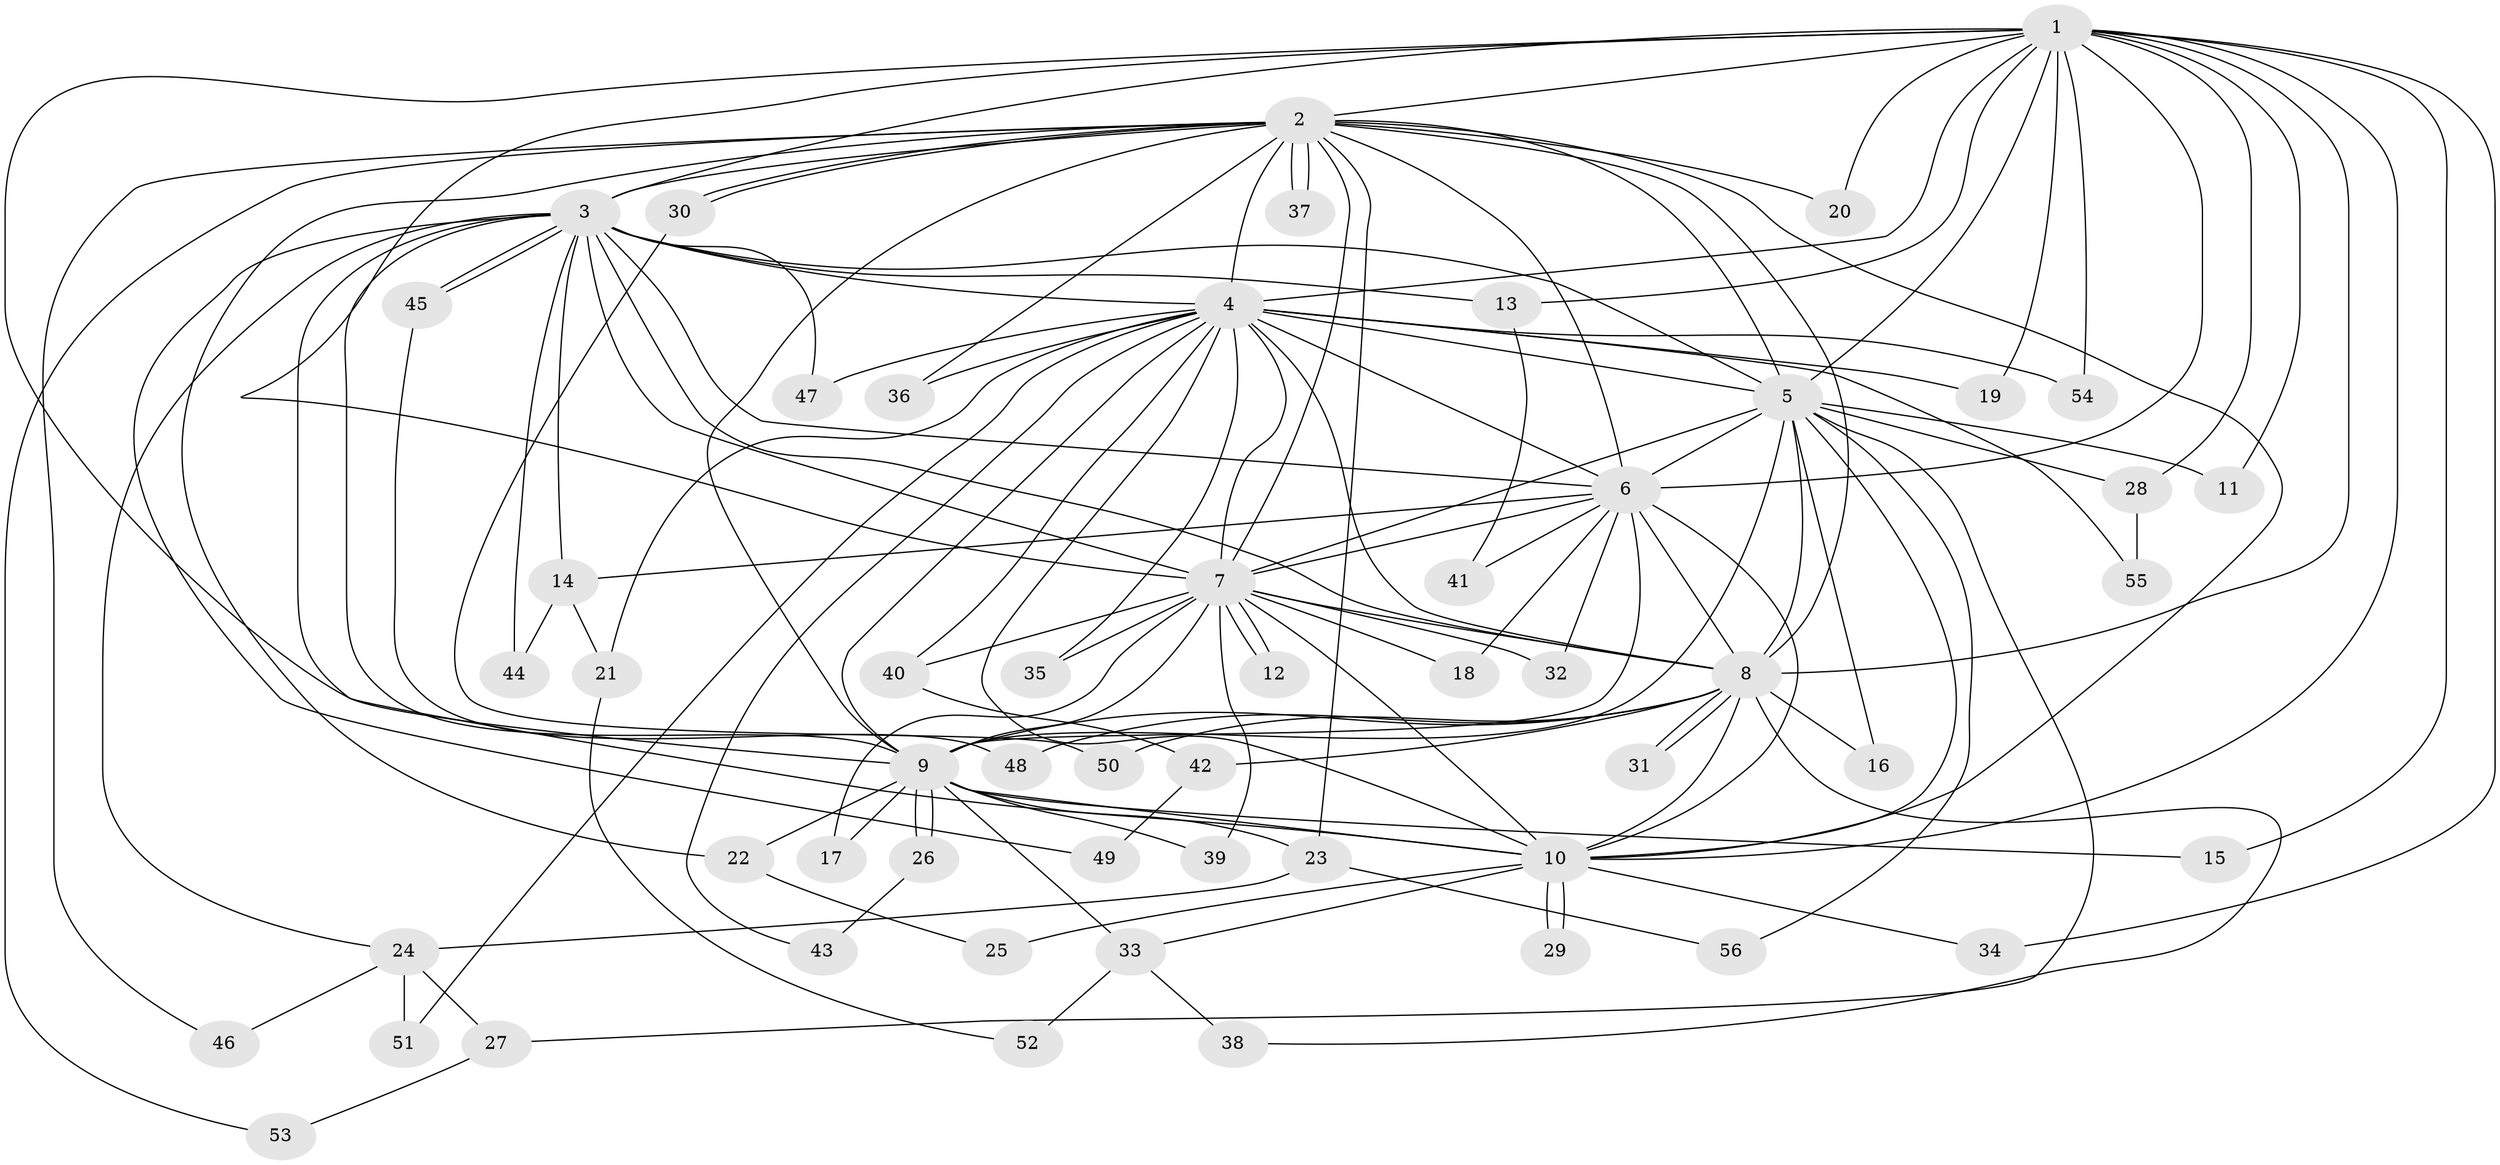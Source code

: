 // coarse degree distribution, {1: 0.5909090909090909, 2: 0.2727272727272727, 7: 0.045454545454545456, 10: 0.045454545454545456, 14: 0.045454545454545456}
// Generated by graph-tools (version 1.1) at 2025/47/03/04/25 21:47:01]
// undirected, 56 vertices, 137 edges
graph export_dot {
graph [start="1"]
  node [color=gray90,style=filled];
  1;
  2;
  3;
  4;
  5;
  6;
  7;
  8;
  9;
  10;
  11;
  12;
  13;
  14;
  15;
  16;
  17;
  18;
  19;
  20;
  21;
  22;
  23;
  24;
  25;
  26;
  27;
  28;
  29;
  30;
  31;
  32;
  33;
  34;
  35;
  36;
  37;
  38;
  39;
  40;
  41;
  42;
  43;
  44;
  45;
  46;
  47;
  48;
  49;
  50;
  51;
  52;
  53;
  54;
  55;
  56;
  1 -- 2;
  1 -- 3;
  1 -- 4;
  1 -- 5;
  1 -- 6;
  1 -- 7;
  1 -- 8;
  1 -- 9;
  1 -- 10;
  1 -- 11;
  1 -- 13;
  1 -- 15;
  1 -- 19;
  1 -- 20;
  1 -- 28;
  1 -- 34;
  1 -- 54;
  2 -- 3;
  2 -- 4;
  2 -- 5;
  2 -- 6;
  2 -- 7;
  2 -- 8;
  2 -- 9;
  2 -- 10;
  2 -- 20;
  2 -- 22;
  2 -- 23;
  2 -- 30;
  2 -- 30;
  2 -- 36;
  2 -- 37;
  2 -- 37;
  2 -- 46;
  2 -- 53;
  3 -- 4;
  3 -- 5;
  3 -- 6;
  3 -- 7;
  3 -- 8;
  3 -- 9;
  3 -- 10;
  3 -- 13;
  3 -- 14;
  3 -- 24;
  3 -- 44;
  3 -- 45;
  3 -- 45;
  3 -- 47;
  3 -- 49;
  4 -- 5;
  4 -- 6;
  4 -- 7;
  4 -- 8;
  4 -- 9;
  4 -- 10;
  4 -- 19;
  4 -- 21;
  4 -- 35;
  4 -- 36;
  4 -- 40;
  4 -- 43;
  4 -- 47;
  4 -- 51;
  4 -- 54;
  4 -- 55;
  5 -- 6;
  5 -- 7;
  5 -- 8;
  5 -- 9;
  5 -- 10;
  5 -- 11;
  5 -- 16;
  5 -- 27;
  5 -- 28;
  5 -- 56;
  6 -- 7;
  6 -- 8;
  6 -- 9;
  6 -- 10;
  6 -- 14;
  6 -- 18;
  6 -- 32;
  6 -- 41;
  7 -- 8;
  7 -- 9;
  7 -- 10;
  7 -- 12;
  7 -- 12;
  7 -- 17;
  7 -- 18;
  7 -- 32;
  7 -- 35;
  7 -- 39;
  7 -- 40;
  8 -- 9;
  8 -- 10;
  8 -- 16;
  8 -- 31;
  8 -- 31;
  8 -- 38;
  8 -- 42;
  8 -- 48;
  8 -- 50;
  9 -- 10;
  9 -- 15;
  9 -- 17;
  9 -- 22;
  9 -- 23;
  9 -- 26;
  9 -- 26;
  9 -- 33;
  9 -- 39;
  10 -- 25;
  10 -- 29;
  10 -- 29;
  10 -- 33;
  10 -- 34;
  13 -- 41;
  14 -- 21;
  14 -- 44;
  21 -- 52;
  22 -- 25;
  23 -- 24;
  23 -- 56;
  24 -- 27;
  24 -- 46;
  24 -- 51;
  26 -- 43;
  27 -- 53;
  28 -- 55;
  30 -- 50;
  33 -- 38;
  33 -- 52;
  40 -- 42;
  42 -- 49;
  45 -- 48;
}
